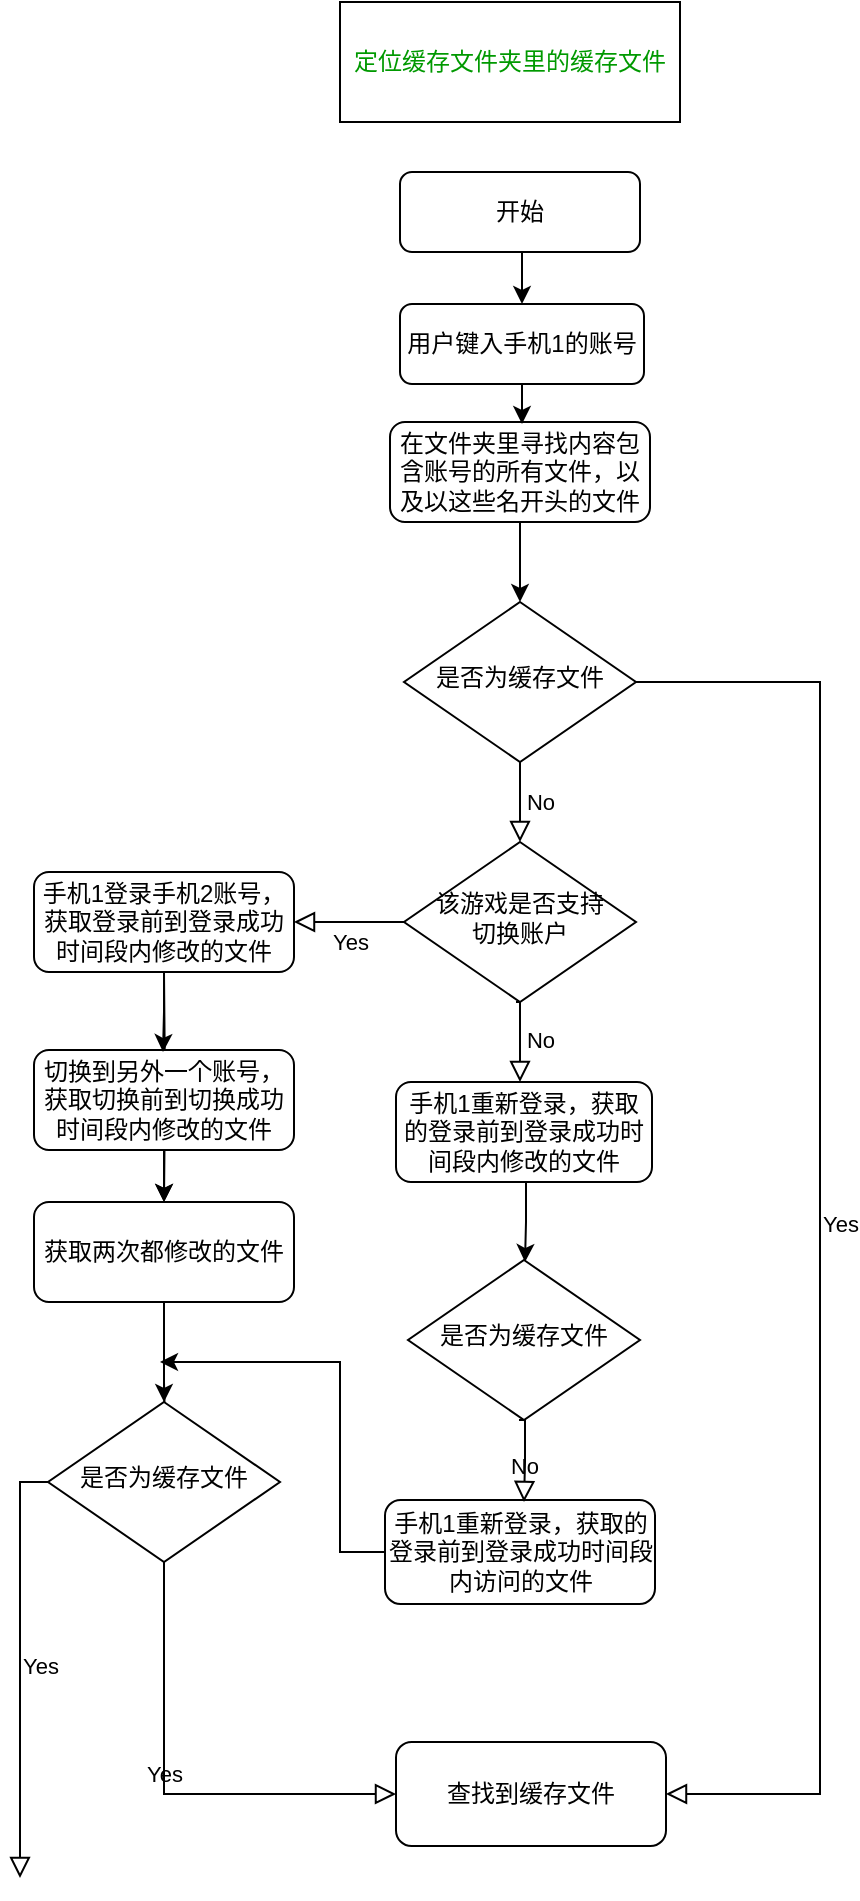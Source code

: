 <mxfile version="13.9.2" type="github">
  <diagram id="FQHFcgTa46m1Gj-98hHh" name="Page-1">
    <mxGraphModel dx="1302" dy="581" grid="1" gridSize="10" guides="1" tooltips="1" connect="1" arrows="1" fold="1" page="1" pageScale="1" pageWidth="827" pageHeight="1169" math="0" shadow="0">
      <root>
        <mxCell id="0" />
        <mxCell id="1" parent="0" />
        <mxCell id="5f6JWEaIux71a6SdWT7D-1" value="&lt;font color=&quot;#009900&quot;&gt;定位缓存文件夹里的缓存文件&lt;/font&gt;" style="rounded=0;whiteSpace=wrap;html=1;" vertex="1" parent="1">
          <mxGeometry x="750" y="15" width="170" height="60" as="geometry" />
        </mxCell>
        <mxCell id="5f6JWEaIux71a6SdWT7D-2" value="开始" style="rounded=1;whiteSpace=wrap;html=1;fontSize=12;glass=0;strokeWidth=1;shadow=0;" vertex="1" parent="1">
          <mxGeometry x="780" y="100" width="120" height="40" as="geometry" />
        </mxCell>
        <mxCell id="5f6JWEaIux71a6SdWT7D-3" value="用户键入手机1的账号" style="rounded=1;whiteSpace=wrap;html=1;fontSize=12;glass=0;strokeWidth=1;shadow=0;" vertex="1" parent="1">
          <mxGeometry x="780" y="166" width="122" height="40" as="geometry" />
        </mxCell>
        <mxCell id="5f6JWEaIux71a6SdWT7D-4" value="在文件夹里寻找内容包含账号的所有文件，以及以这些名开头的文件&lt;br&gt;" style="rounded=1;whiteSpace=wrap;html=1;fontSize=12;glass=0;strokeWidth=1;shadow=0;" vertex="1" parent="1">
          <mxGeometry x="775" y="225" width="130" height="50" as="geometry" />
        </mxCell>
        <mxCell id="5f6JWEaIux71a6SdWT7D-5" value="" style="edgeStyle=orthogonalEdgeStyle;rounded=0;orthogonalLoop=1;jettySize=auto;html=1;exitX=0.5;exitY=1;exitDx=0;exitDy=0;entryX=0.5;entryY=0;entryDx=0;entryDy=0;" edge="1" parent="1" source="5f6JWEaIux71a6SdWT7D-2" target="5f6JWEaIux71a6SdWT7D-3">
          <mxGeometry relative="1" as="geometry">
            <mxPoint x="230" y="-150" as="sourcePoint" />
            <mxPoint x="230" y="-115" as="targetPoint" />
          </mxGeometry>
        </mxCell>
        <mxCell id="5f6JWEaIux71a6SdWT7D-6" value="" style="edgeStyle=orthogonalEdgeStyle;rounded=0;orthogonalLoop=1;jettySize=auto;html=1;exitX=0.5;exitY=1;exitDx=0;exitDy=0;" edge="1" parent="1" source="5f6JWEaIux71a6SdWT7D-3">
          <mxGeometry relative="1" as="geometry">
            <mxPoint x="240" y="-140" as="sourcePoint" />
            <mxPoint x="841" y="226" as="targetPoint" />
          </mxGeometry>
        </mxCell>
        <mxCell id="5f6JWEaIux71a6SdWT7D-7" style="edgeStyle=orthogonalEdgeStyle;rounded=0;orthogonalLoop=1;jettySize=auto;html=1;" edge="1" parent="1" target="5f6JWEaIux71a6SdWT7D-23">
          <mxGeometry relative="1" as="geometry">
            <mxPoint x="662" y="705" as="sourcePoint" />
          </mxGeometry>
        </mxCell>
        <mxCell id="5f6JWEaIux71a6SdWT7D-8" value="是否为缓存文件" style="rhombus;whiteSpace=wrap;html=1;shadow=0;fontFamily=Helvetica;fontSize=12;align=center;strokeWidth=1;spacing=6;spacingTop=-4;" vertex="1" parent="1">
          <mxGeometry x="782" y="315" width="116" height="80" as="geometry" />
        </mxCell>
        <mxCell id="5f6JWEaIux71a6SdWT7D-9" value="No&lt;br&gt;" style="edgeStyle=orthogonalEdgeStyle;rounded=0;html=1;jettySize=auto;orthogonalLoop=1;fontSize=11;endArrow=block;endFill=0;endSize=8;strokeWidth=1;shadow=0;labelBackgroundColor=none;exitX=0.5;exitY=1;exitDx=0;exitDy=0;" edge="1" parent="1" source="5f6JWEaIux71a6SdWT7D-8">
          <mxGeometry y="10" relative="1" as="geometry">
            <mxPoint as="offset" />
            <mxPoint x="230" y="166" as="sourcePoint" />
            <mxPoint x="840" y="435" as="targetPoint" />
          </mxGeometry>
        </mxCell>
        <mxCell id="5f6JWEaIux71a6SdWT7D-10" value="" style="edgeStyle=orthogonalEdgeStyle;rounded=0;orthogonalLoop=1;jettySize=auto;html=1;exitX=0.5;exitY=1;exitDx=0;exitDy=0;entryX=0.5;entryY=0;entryDx=0;entryDy=0;" edge="1" parent="1" source="5f6JWEaIux71a6SdWT7D-4" target="5f6JWEaIux71a6SdWT7D-8">
          <mxGeometry relative="1" as="geometry">
            <mxPoint x="851" y="216" as="sourcePoint" />
            <mxPoint x="851" y="236" as="targetPoint" />
          </mxGeometry>
        </mxCell>
        <mxCell id="5f6JWEaIux71a6SdWT7D-11" value="该游戏是否支持&lt;br&gt;切换账户" style="rhombus;whiteSpace=wrap;html=1;shadow=0;fontFamily=Helvetica;fontSize=12;align=center;strokeWidth=1;spacing=6;spacingTop=-4;" vertex="1" parent="1">
          <mxGeometry x="782" y="435" width="116" height="80" as="geometry" />
        </mxCell>
        <mxCell id="5f6JWEaIux71a6SdWT7D-12" value="" style="edgeStyle=orthogonalEdgeStyle;rounded=0;orthogonalLoop=1;jettySize=auto;html=1;" edge="1" parent="1" source="5f6JWEaIux71a6SdWT7D-14" target="5f6JWEaIux71a6SdWT7D-18">
          <mxGeometry relative="1" as="geometry" />
        </mxCell>
        <mxCell id="5f6JWEaIux71a6SdWT7D-13" value="" style="edgeStyle=orthogonalEdgeStyle;rounded=0;orthogonalLoop=1;jettySize=auto;html=1;" edge="1" parent="1" target="5f6JWEaIux71a6SdWT7D-18">
          <mxGeometry relative="1" as="geometry">
            <mxPoint x="662" y="500" as="sourcePoint" />
          </mxGeometry>
        </mxCell>
        <mxCell id="5f6JWEaIux71a6SdWT7D-14" value="手机1登录手机2账号，获取登录前到登录成功时间段内修改的文件" style="rounded=1;whiteSpace=wrap;html=1;fontSize=12;glass=0;strokeWidth=1;shadow=0;" vertex="1" parent="1">
          <mxGeometry x="597" y="450" width="130" height="50" as="geometry" />
        </mxCell>
        <mxCell id="5f6JWEaIux71a6SdWT7D-15" value="Yes" style="edgeStyle=orthogonalEdgeStyle;rounded=0;html=1;jettySize=auto;orthogonalLoop=1;fontSize=11;endArrow=block;endFill=0;endSize=8;strokeWidth=1;shadow=0;labelBackgroundColor=none;entryX=1;entryY=0.5;entryDx=0;entryDy=0;" edge="1" parent="1" target="5f6JWEaIux71a6SdWT7D-14">
          <mxGeometry y="10" relative="1" as="geometry">
            <mxPoint as="offset" />
            <mxPoint x="782" y="475" as="sourcePoint" />
            <mxPoint x="782" y="525" as="targetPoint" />
            <Array as="points">
              <mxPoint x="727" y="475" />
              <mxPoint x="727" y="475" />
            </Array>
          </mxGeometry>
        </mxCell>
        <mxCell id="5f6JWEaIux71a6SdWT7D-16" value="切换到另外一个账号，获取切换前到切换成功时间段内修改的文件" style="rounded=1;whiteSpace=wrap;html=1;fontSize=12;glass=0;strokeWidth=1;shadow=0;" vertex="1" parent="1">
          <mxGeometry x="597" y="539" width="130" height="50" as="geometry" />
        </mxCell>
        <mxCell id="5f6JWEaIux71a6SdWT7D-17" value="" style="edgeStyle=orthogonalEdgeStyle;rounded=0;orthogonalLoop=1;jettySize=auto;html=1;" edge="1" parent="1" source="5f6JWEaIux71a6SdWT7D-18" target="5f6JWEaIux71a6SdWT7D-23">
          <mxGeometry relative="1" as="geometry" />
        </mxCell>
        <mxCell id="5f6JWEaIux71a6SdWT7D-18" value="获取两次都修改的文件" style="rounded=1;whiteSpace=wrap;html=1;fontSize=12;glass=0;strokeWidth=1;shadow=0;" vertex="1" parent="1">
          <mxGeometry x="597" y="615" width="130" height="50" as="geometry" />
        </mxCell>
        <mxCell id="5f6JWEaIux71a6SdWT7D-19" value="" style="edgeStyle=orthogonalEdgeStyle;rounded=0;orthogonalLoop=1;jettySize=auto;html=1;entryX=0.5;entryY=0;entryDx=0;entryDy=0;" edge="1" parent="1">
          <mxGeometry relative="1" as="geometry">
            <mxPoint x="662" y="500" as="sourcePoint" />
            <mxPoint x="661.5" y="540" as="targetPoint" />
            <Array as="points">
              <mxPoint x="662" y="520" />
            </Array>
          </mxGeometry>
        </mxCell>
        <mxCell id="5f6JWEaIux71a6SdWT7D-20" value="手机1重新登录，获取的登录前到登录成功时间段内修改的文件&lt;br&gt;" style="rounded=1;whiteSpace=wrap;html=1;fontSize=12;glass=0;strokeWidth=1;shadow=0;" vertex="1" parent="1">
          <mxGeometry x="778" y="555" width="128" height="50" as="geometry" />
        </mxCell>
        <mxCell id="5f6JWEaIux71a6SdWT7D-21" value="" style="edgeStyle=orthogonalEdgeStyle;rounded=0;orthogonalLoop=1;jettySize=auto;html=1;entryX=0.5;entryY=0;entryDx=0;entryDy=0;" edge="1" parent="1">
          <mxGeometry relative="1" as="geometry">
            <mxPoint x="843" y="605" as="sourcePoint" />
            <mxPoint x="842.5" y="645" as="targetPoint" />
            <Array as="points">
              <mxPoint x="843" y="625" />
            </Array>
          </mxGeometry>
        </mxCell>
        <mxCell id="5f6JWEaIux71a6SdWT7D-22" value="No" style="edgeStyle=orthogonalEdgeStyle;rounded=0;html=1;jettySize=auto;orthogonalLoop=1;fontSize=11;endArrow=block;endFill=0;endSize=8;strokeWidth=1;shadow=0;labelBackgroundColor=none;entryX=0.5;entryY=0;entryDx=0;entryDy=0;exitX=0.5;exitY=1;exitDx=0;exitDy=0;" edge="1" parent="1">
          <mxGeometry y="10" relative="1" as="geometry">
            <mxPoint as="offset" />
            <mxPoint x="838" y="515" as="sourcePoint" />
            <mxPoint x="840" y="555" as="targetPoint" />
            <Array as="points">
              <mxPoint x="840" y="515" />
            </Array>
          </mxGeometry>
        </mxCell>
        <mxCell id="5f6JWEaIux71a6SdWT7D-23" value="是否为缓存文件" style="rhombus;whiteSpace=wrap;html=1;shadow=0;fontFamily=Helvetica;fontSize=12;align=center;strokeWidth=1;spacing=6;spacingTop=-4;" vertex="1" parent="1">
          <mxGeometry x="604" y="715" width="116" height="80" as="geometry" />
        </mxCell>
        <mxCell id="5f6JWEaIux71a6SdWT7D-24" value="是否为缓存文件" style="rhombus;whiteSpace=wrap;html=1;shadow=0;fontFamily=Helvetica;fontSize=12;align=center;strokeWidth=1;spacing=6;spacingTop=-4;" vertex="1" parent="1">
          <mxGeometry x="784" y="644" width="116" height="80" as="geometry" />
        </mxCell>
        <mxCell id="5f6JWEaIux71a6SdWT7D-25" value="" style="edgeStyle=orthogonalEdgeStyle;rounded=0;orthogonalLoop=1;jettySize=auto;html=1;" edge="1" parent="1" source="5f6JWEaIux71a6SdWT7D-26">
          <mxGeometry relative="1" as="geometry">
            <mxPoint x="660" y="695" as="targetPoint" />
            <Array as="points">
              <mxPoint x="750" y="790" />
              <mxPoint x="750" y="695" />
            </Array>
          </mxGeometry>
        </mxCell>
        <mxCell id="5f6JWEaIux71a6SdWT7D-26" value="手机1重新登录，获取的登录前到登录成功时间段内访问的文件" style="rounded=1;whiteSpace=wrap;html=1;fontSize=12;glass=0;strokeWidth=1;shadow=0;" vertex="1" parent="1">
          <mxGeometry x="772.5" y="764" width="135" height="52" as="geometry" />
        </mxCell>
        <mxCell id="5f6JWEaIux71a6SdWT7D-27" value="No&lt;br&gt;" style="edgeStyle=orthogonalEdgeStyle;rounded=0;html=1;jettySize=auto;orthogonalLoop=1;fontSize=11;endArrow=block;endFill=0;endSize=8;strokeWidth=1;shadow=0;labelBackgroundColor=none;exitX=0.5;exitY=1;exitDx=0;exitDy=0;" edge="1" parent="1">
          <mxGeometry x="0.185" relative="1" as="geometry">
            <mxPoint as="offset" />
            <mxPoint x="839.5" y="724" as="sourcePoint" />
            <mxPoint x="842" y="765" as="targetPoint" />
            <Array as="points">
              <mxPoint x="842.5" y="724" />
              <mxPoint x="842.5" y="745" />
            </Array>
          </mxGeometry>
        </mxCell>
        <mxCell id="5f6JWEaIux71a6SdWT7D-28" value="查找到缓存文件" style="rounded=1;whiteSpace=wrap;html=1;fontSize=12;glass=0;strokeWidth=1;shadow=0;" vertex="1" parent="1">
          <mxGeometry x="778" y="885" width="135" height="52" as="geometry" />
        </mxCell>
        <mxCell id="5f6JWEaIux71a6SdWT7D-29" value="Yes" style="edgeStyle=orthogonalEdgeStyle;rounded=0;html=1;jettySize=auto;orthogonalLoop=1;fontSize=11;endArrow=block;endFill=0;endSize=8;strokeWidth=1;shadow=0;labelBackgroundColor=none;entryX=0;entryY=0.5;entryDx=0;entryDy=0;exitX=0.5;exitY=1;exitDx=0;exitDy=0;" edge="1" parent="1" source="5f6JWEaIux71a6SdWT7D-23" target="5f6JWEaIux71a6SdWT7D-28">
          <mxGeometry y="10" relative="1" as="geometry">
            <mxPoint as="offset" />
            <mxPoint x="792" y="485" as="sourcePoint" />
            <mxPoint x="737" y="485" as="targetPoint" />
            <Array as="points">
              <mxPoint x="662" y="911" />
            </Array>
          </mxGeometry>
        </mxCell>
        <mxCell id="5f6JWEaIux71a6SdWT7D-30" value="Yes" style="edgeStyle=orthogonalEdgeStyle;rounded=0;html=1;jettySize=auto;orthogonalLoop=1;fontSize=11;endArrow=block;endFill=0;endSize=8;strokeWidth=1;shadow=0;labelBackgroundColor=none;exitX=1;exitY=0.5;exitDx=0;exitDy=0;entryX=1;entryY=0.5;entryDx=0;entryDy=0;" edge="1" parent="1" source="5f6JWEaIux71a6SdWT7D-8" target="5f6JWEaIux71a6SdWT7D-28">
          <mxGeometry y="10" relative="1" as="geometry">
            <mxPoint as="offset" />
            <mxPoint x="802" y="495" as="sourcePoint" />
            <mxPoint x="1060" y="919" as="targetPoint" />
            <Array as="points">
              <mxPoint x="990" y="355" />
              <mxPoint x="990" y="911" />
            </Array>
          </mxGeometry>
        </mxCell>
        <mxCell id="5f6JWEaIux71a6SdWT7D-31" value="Yes" style="edgeStyle=orthogonalEdgeStyle;rounded=0;html=1;jettySize=auto;orthogonalLoop=1;fontSize=11;endArrow=block;endFill=0;endSize=8;strokeWidth=1;shadow=0;labelBackgroundColor=none;exitX=0;exitY=0.5;exitDx=0;exitDy=0;" edge="1" parent="1" source="5f6JWEaIux71a6SdWT7D-23">
          <mxGeometry y="10" relative="1" as="geometry">
            <mxPoint as="offset" />
            <mxPoint x="672" y="805" as="sourcePoint" />
            <mxPoint x="590" y="953" as="targetPoint" />
            <Array as="points">
              <mxPoint x="590" y="755" />
              <mxPoint x="590" y="953" />
            </Array>
          </mxGeometry>
        </mxCell>
      </root>
    </mxGraphModel>
  </diagram>
</mxfile>
